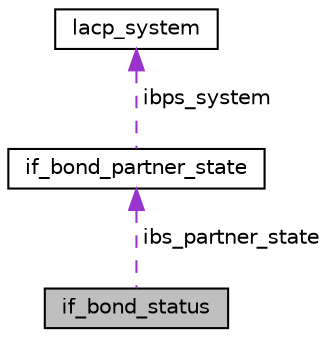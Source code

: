 digraph G
{
  edge [fontname="Helvetica",fontsize="10",labelfontname="Helvetica",labelfontsize="10"];
  node [fontname="Helvetica",fontsize="10",shape=record];
  Node1 [label="if_bond_status",height=0.2,width=0.4,color="black", fillcolor="grey75", style="filled" fontcolor="black"];
  Node2 -> Node1 [dir="back",color="darkorchid3",fontsize="10",style="dashed",label=" ibs_partner_state" ,fontname="Helvetica"];
  Node2 [label="if_bond_partner_state",height=0.2,width=0.4,color="black", fillcolor="white", style="filled",URL="$structif__bond__partner__state.html"];
  Node3 -> Node2 [dir="back",color="darkorchid3",fontsize="10",style="dashed",label=" ibps_system" ,fontname="Helvetica"];
  Node3 [label="lacp_system",height=0.2,width=0.4,color="black", fillcolor="white", style="filled",URL="$structlacp__system.html"];
}
